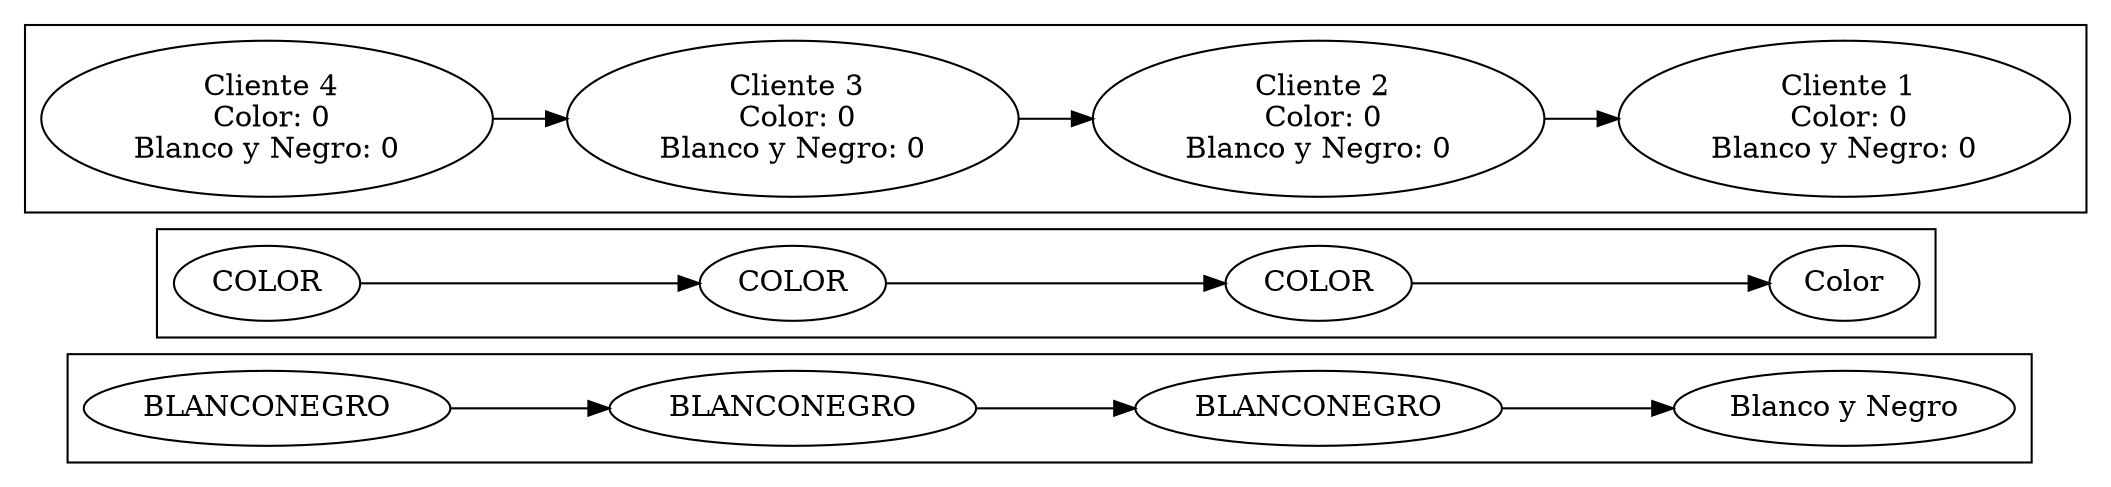 digraph G{
rankdir=LR;
subgraph clusterPrintBN {
ef0fb7404564057ab53d5f7464f1ff8[label="BLANCONEGRO"];
ef0fb7404564057ab53d5f7464f1ff8->fa4735d8323491c9504df9e4194d69d;
fa4735d8323491c9504df9e4194d69d[label="BLANCONEGRO"];
fa4735d8323491c9504df9e4194d69d->cc1004fdde44a919ecec4fc5061cea6;
cc1004fdde44a919ecec4fc5061cea6[label="BLANCONEGRO"];
BN[label="Blanco y Negro"];
cc1004fdde44a919ecec4fc5061cea6-> BN;
}subgraph clusterPrintColor {
cdbc45e080c4409b09091687360ece2[label="COLOR"];
cdbc45e080c4409b09091687360ece2->f02f35205e4487e91f657ecaa044892;
f02f35205e4487e91f657ecaa044892[label="COLOR"];
f02f35205e4487e91f657ecaa044892->ddf28468034b0ebfef6580ac439724;
ddf28468034b0ebfef6580ac439724[label="COLOR"];
C[label="Color"];
ddf28468034b0ebfef6580ac439724-> C;
}subgraph clusterColaRecepcion {
b289cac824b1780f6964c670c9ff2[label=" Cliente 4
 Color: 0
 Blanco y Negro: 0 "];
b289cac824b1780f6964c670c9ff2->af452f254ed799598df13619de4c;
af452f254ed799598df13619de4c[label=" Cliente 3
 Color: 0
 Blanco y Negro: 0 "];
af452f254ed799598df13619de4c->dabd987b04d95a6e3adf0d16b894f;
dabd987b04d95a6e3adf0d16b894f[label=" Cliente 2
 Color: 0
 Blanco y Negro: 0 "];
dabd987b04d95a6e3adf0d16b894f->aa57fe2733144a58c0ff2167af123a2;
aa57fe2733144a58c0ff2167af123a2[label=" Cliente 1
 Color: 0
 Blanco y Negro: 0 "];
}}